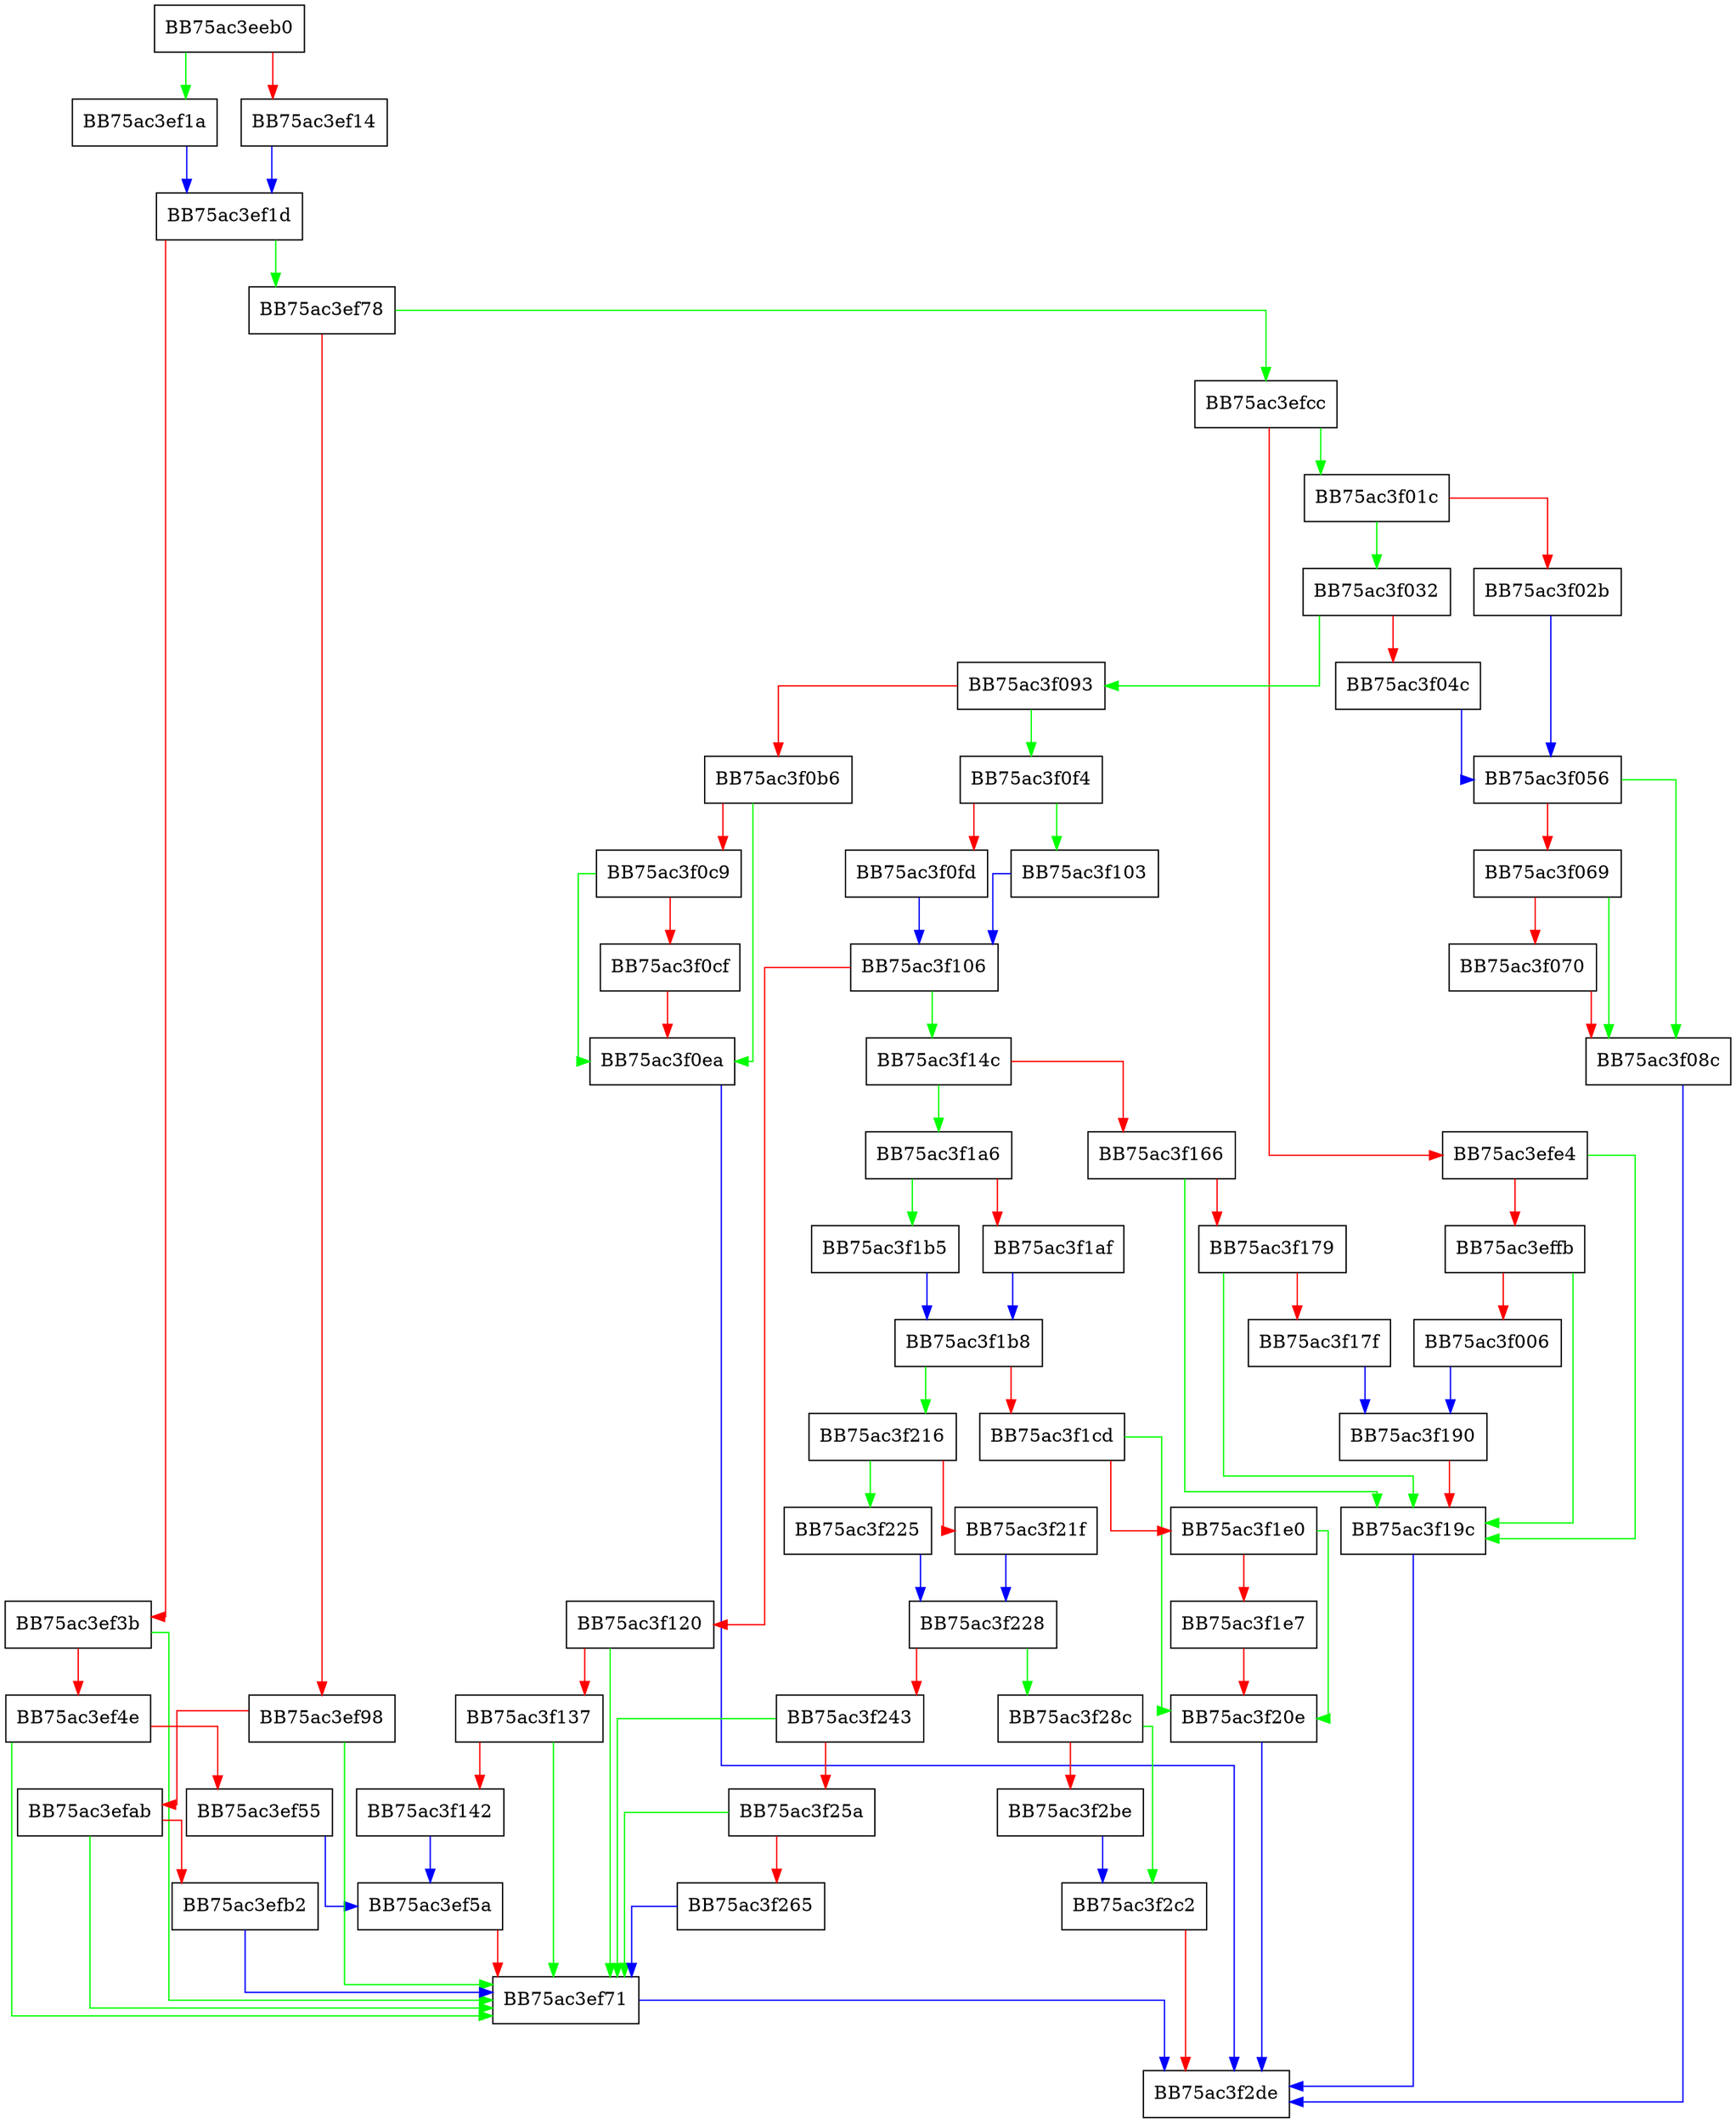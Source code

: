 digraph UpdateFile {
  node [shape="box"];
  graph [splines=ortho];
  BB75ac3eeb0 -> BB75ac3ef1a [color="green"];
  BB75ac3eeb0 -> BB75ac3ef14 [color="red"];
  BB75ac3ef14 -> BB75ac3ef1d [color="blue"];
  BB75ac3ef1a -> BB75ac3ef1d [color="blue"];
  BB75ac3ef1d -> BB75ac3ef78 [color="green"];
  BB75ac3ef1d -> BB75ac3ef3b [color="red"];
  BB75ac3ef3b -> BB75ac3ef71 [color="green"];
  BB75ac3ef3b -> BB75ac3ef4e [color="red"];
  BB75ac3ef4e -> BB75ac3ef71 [color="green"];
  BB75ac3ef4e -> BB75ac3ef55 [color="red"];
  BB75ac3ef55 -> BB75ac3ef5a [color="blue"];
  BB75ac3ef5a -> BB75ac3ef71 [color="red"];
  BB75ac3ef71 -> BB75ac3f2de [color="blue"];
  BB75ac3ef78 -> BB75ac3efcc [color="green"];
  BB75ac3ef78 -> BB75ac3ef98 [color="red"];
  BB75ac3ef98 -> BB75ac3ef71 [color="green"];
  BB75ac3ef98 -> BB75ac3efab [color="red"];
  BB75ac3efab -> BB75ac3ef71 [color="green"];
  BB75ac3efab -> BB75ac3efb2 [color="red"];
  BB75ac3efb2 -> BB75ac3ef71 [color="blue"];
  BB75ac3efcc -> BB75ac3f01c [color="green"];
  BB75ac3efcc -> BB75ac3efe4 [color="red"];
  BB75ac3efe4 -> BB75ac3f19c [color="green"];
  BB75ac3efe4 -> BB75ac3effb [color="red"];
  BB75ac3effb -> BB75ac3f19c [color="green"];
  BB75ac3effb -> BB75ac3f006 [color="red"];
  BB75ac3f006 -> BB75ac3f190 [color="blue"];
  BB75ac3f01c -> BB75ac3f032 [color="green"];
  BB75ac3f01c -> BB75ac3f02b [color="red"];
  BB75ac3f02b -> BB75ac3f056 [color="blue"];
  BB75ac3f032 -> BB75ac3f093 [color="green"];
  BB75ac3f032 -> BB75ac3f04c [color="red"];
  BB75ac3f04c -> BB75ac3f056 [color="blue"];
  BB75ac3f056 -> BB75ac3f08c [color="green"];
  BB75ac3f056 -> BB75ac3f069 [color="red"];
  BB75ac3f069 -> BB75ac3f08c [color="green"];
  BB75ac3f069 -> BB75ac3f070 [color="red"];
  BB75ac3f070 -> BB75ac3f08c [color="red"];
  BB75ac3f08c -> BB75ac3f2de [color="blue"];
  BB75ac3f093 -> BB75ac3f0f4 [color="green"];
  BB75ac3f093 -> BB75ac3f0b6 [color="red"];
  BB75ac3f0b6 -> BB75ac3f0ea [color="green"];
  BB75ac3f0b6 -> BB75ac3f0c9 [color="red"];
  BB75ac3f0c9 -> BB75ac3f0ea [color="green"];
  BB75ac3f0c9 -> BB75ac3f0cf [color="red"];
  BB75ac3f0cf -> BB75ac3f0ea [color="red"];
  BB75ac3f0ea -> BB75ac3f2de [color="blue"];
  BB75ac3f0f4 -> BB75ac3f103 [color="green"];
  BB75ac3f0f4 -> BB75ac3f0fd [color="red"];
  BB75ac3f0fd -> BB75ac3f106 [color="blue"];
  BB75ac3f103 -> BB75ac3f106 [color="blue"];
  BB75ac3f106 -> BB75ac3f14c [color="green"];
  BB75ac3f106 -> BB75ac3f120 [color="red"];
  BB75ac3f120 -> BB75ac3ef71 [color="green"];
  BB75ac3f120 -> BB75ac3f137 [color="red"];
  BB75ac3f137 -> BB75ac3ef71 [color="green"];
  BB75ac3f137 -> BB75ac3f142 [color="red"];
  BB75ac3f142 -> BB75ac3ef5a [color="blue"];
  BB75ac3f14c -> BB75ac3f1a6 [color="green"];
  BB75ac3f14c -> BB75ac3f166 [color="red"];
  BB75ac3f166 -> BB75ac3f19c [color="green"];
  BB75ac3f166 -> BB75ac3f179 [color="red"];
  BB75ac3f179 -> BB75ac3f19c [color="green"];
  BB75ac3f179 -> BB75ac3f17f [color="red"];
  BB75ac3f17f -> BB75ac3f190 [color="blue"];
  BB75ac3f190 -> BB75ac3f19c [color="red"];
  BB75ac3f19c -> BB75ac3f2de [color="blue"];
  BB75ac3f1a6 -> BB75ac3f1b5 [color="green"];
  BB75ac3f1a6 -> BB75ac3f1af [color="red"];
  BB75ac3f1af -> BB75ac3f1b8 [color="blue"];
  BB75ac3f1b5 -> BB75ac3f1b8 [color="blue"];
  BB75ac3f1b8 -> BB75ac3f216 [color="green"];
  BB75ac3f1b8 -> BB75ac3f1cd [color="red"];
  BB75ac3f1cd -> BB75ac3f20e [color="green"];
  BB75ac3f1cd -> BB75ac3f1e0 [color="red"];
  BB75ac3f1e0 -> BB75ac3f20e [color="green"];
  BB75ac3f1e0 -> BB75ac3f1e7 [color="red"];
  BB75ac3f1e7 -> BB75ac3f20e [color="red"];
  BB75ac3f20e -> BB75ac3f2de [color="blue"];
  BB75ac3f216 -> BB75ac3f225 [color="green"];
  BB75ac3f216 -> BB75ac3f21f [color="red"];
  BB75ac3f21f -> BB75ac3f228 [color="blue"];
  BB75ac3f225 -> BB75ac3f228 [color="blue"];
  BB75ac3f228 -> BB75ac3f28c [color="green"];
  BB75ac3f228 -> BB75ac3f243 [color="red"];
  BB75ac3f243 -> BB75ac3ef71 [color="green"];
  BB75ac3f243 -> BB75ac3f25a [color="red"];
  BB75ac3f25a -> BB75ac3ef71 [color="green"];
  BB75ac3f25a -> BB75ac3f265 [color="red"];
  BB75ac3f265 -> BB75ac3ef71 [color="blue"];
  BB75ac3f28c -> BB75ac3f2c2 [color="green"];
  BB75ac3f28c -> BB75ac3f2be [color="red"];
  BB75ac3f2be -> BB75ac3f2c2 [color="blue"];
  BB75ac3f2c2 -> BB75ac3f2de [color="red"];
}